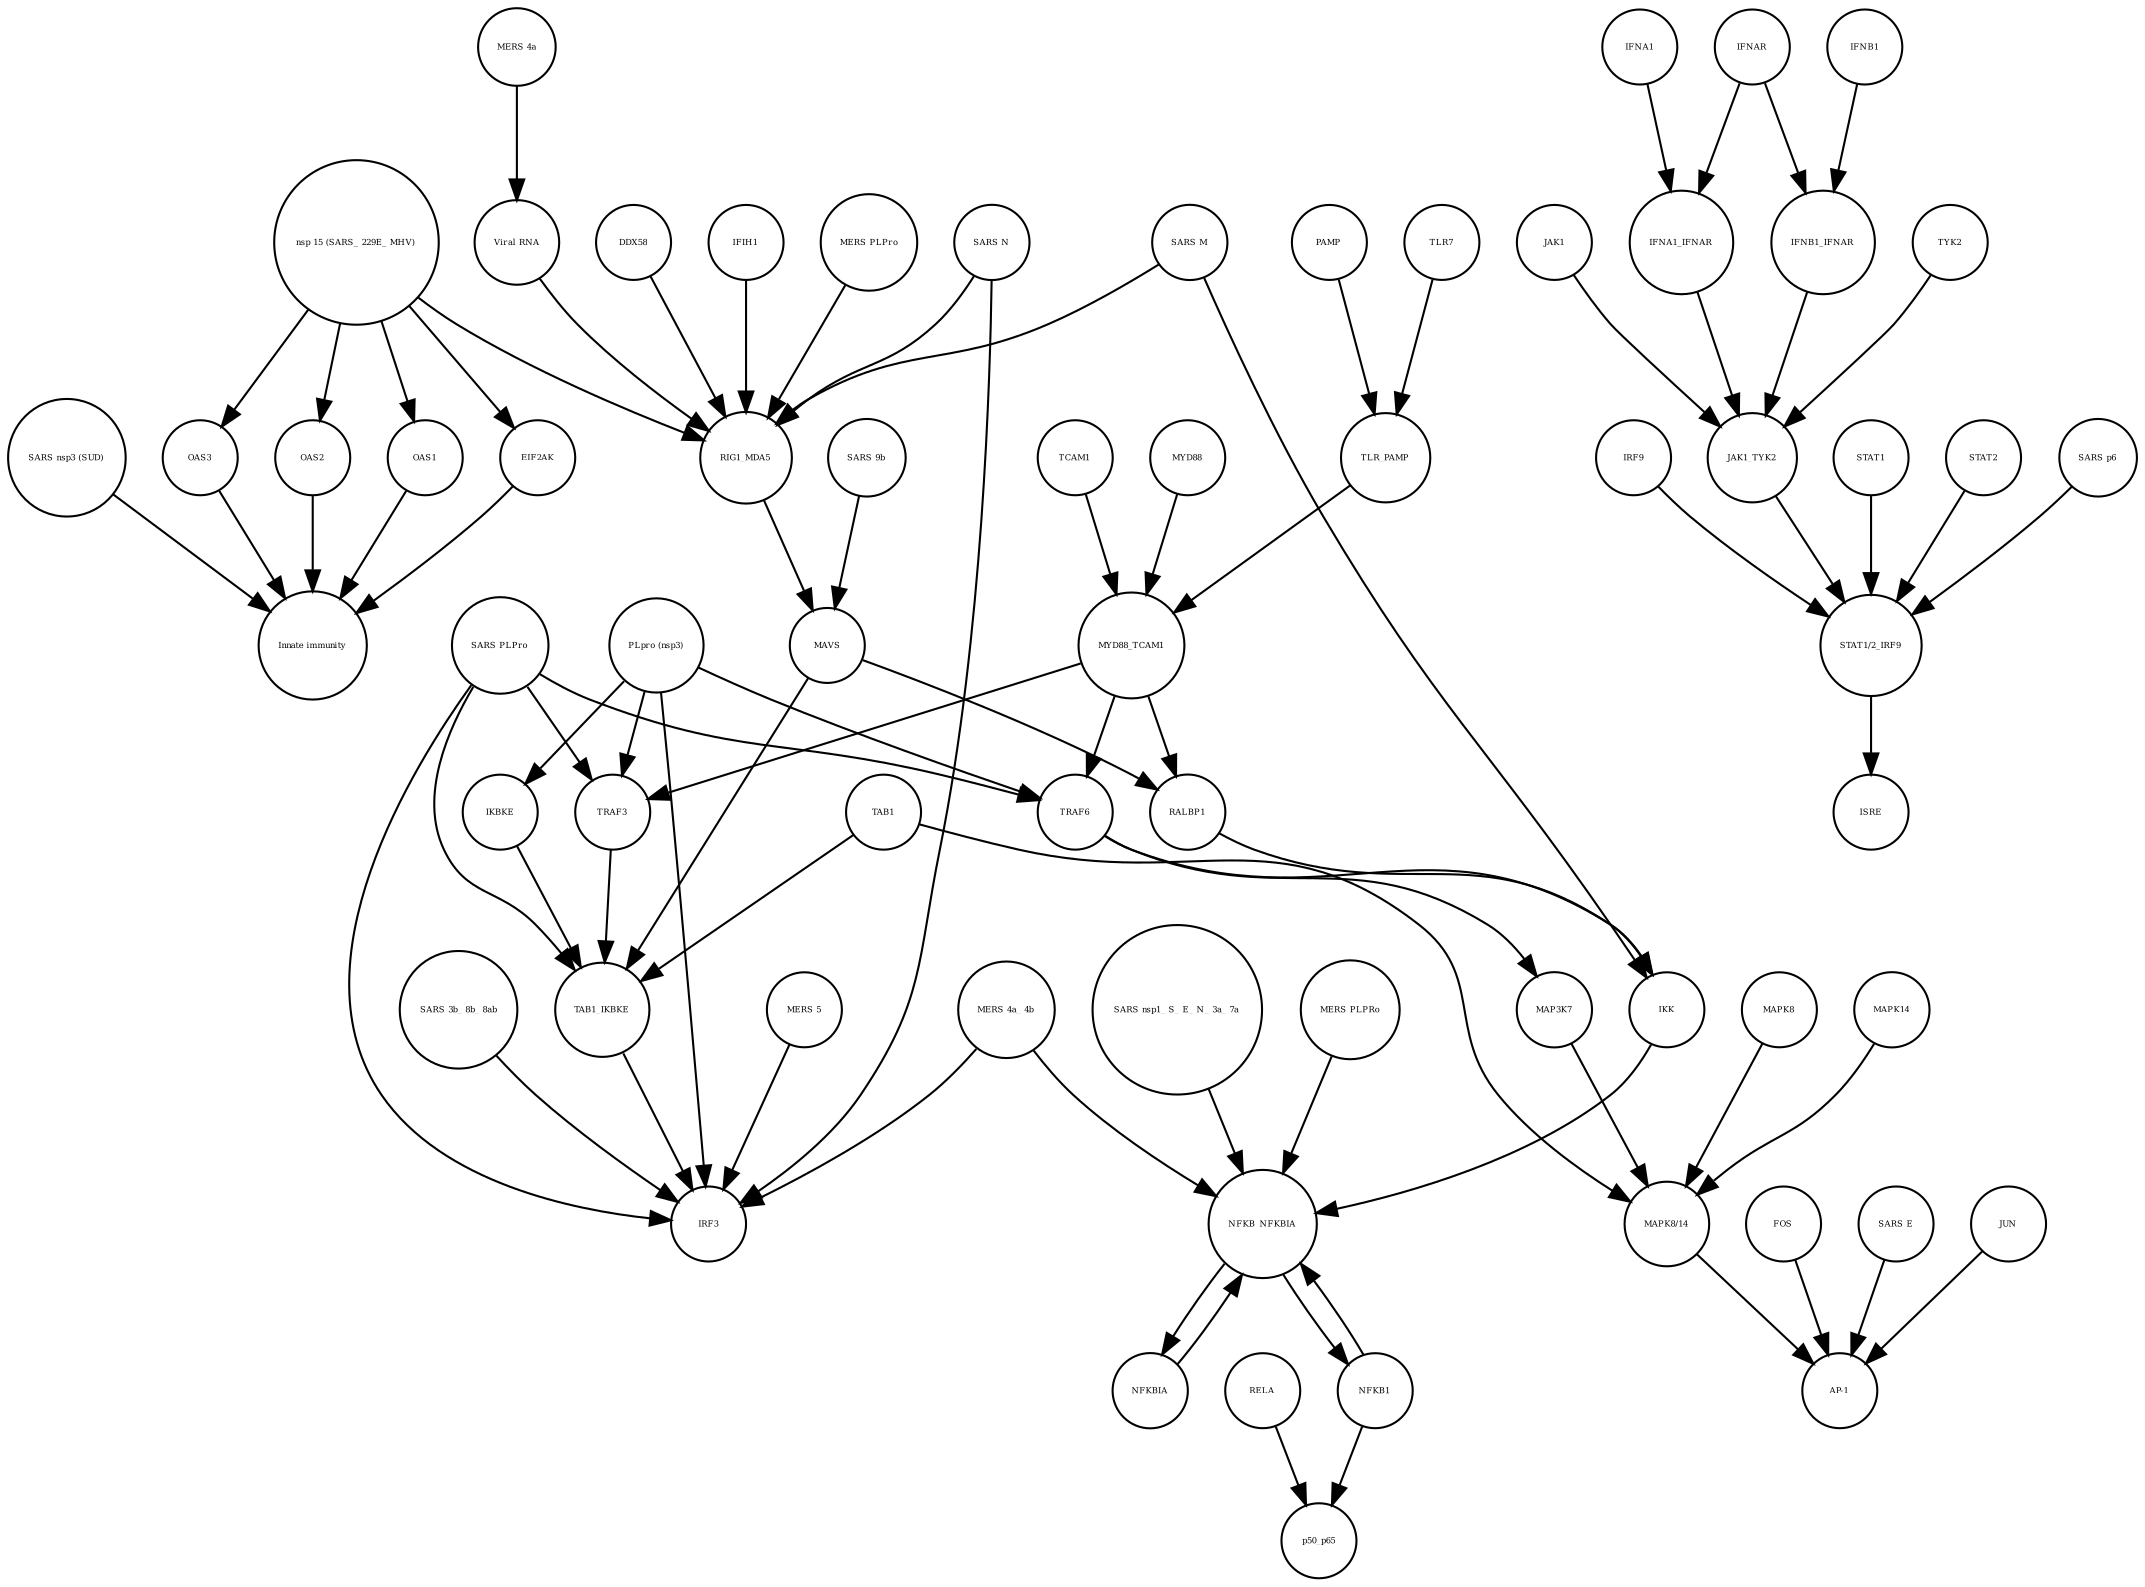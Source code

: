 strict digraph  {
OAS3 [annotation=urn_miriam_pubmed_31226023, bipartite=0, cls=macromolecule, fontsize=4, label=OAS3, shape=circle];
"Innate immunity" [annotation=urn_miriam_pubmed_31226023, bipartite=0, cls=phenotype, fontsize=4, label="Innate immunity", shape=circle];
OAS2 [annotation=urn_miriam_pubmed_31226023, bipartite=0, cls=macromolecule, fontsize=4, label=OAS2, shape=circle];
OAS1 [annotation=urn_miriam_pubmed_31226023, bipartite=0, cls=macromolecule, fontsize=4, label=OAS1, shape=circle];
EIF2AK [annotation=urn_miriam_pubmed_31226023, bipartite=0, cls=macromolecule, fontsize=4, label=EIF2AK, shape=circle];
"SARS nsp3 (SUD)" [annotation=urn_miriam_pubmed_31226023, bipartite=0, cls=macromolecule, fontsize=4, label="SARS nsp3 (SUD)", shape=circle];
IRF9 [annotation=urn_miriam_pubmed_31226023, bipartite=0, cls=macromolecule, fontsize=4, label=IRF9, shape=circle];
"STAT1/2_IRF9" [annotation=urn_miriam_pubmed_31226023, bipartite=0, cls=complex, fontsize=4, label="STAT1/2_IRF9", shape=circle];
TAB1 [annotation="", bipartite=0, cls=macromolecule, fontsize=4, label=TAB1, shape=circle];
TRAF6 [annotation="", bipartite=0, cls=macromolecule, fontsize=4, label=TRAF6, shape=circle];
NFKB_NFKBIA [annotation="", bipartite=0, cls=complex, fontsize=4, label=NFKB_NFKBIA, shape=circle];
TLR7 [annotation="", bipartite=0, cls=macromolecule, fontsize=4, label=TLR7, shape=circle];
"MAPK8/14" [annotation="", bipartite=0, cls=complex, fontsize=4, label="MAPK8/14", shape=circle];
JAK1_TYK2 [annotation=urn_miriam_pubmed_31226023, bipartite=0, cls=complex, fontsize=4, label=JAK1_TYK2, shape=circle];
IFNA1 [annotation="urn_miriam_pubmed_17911435|urn_miriam_pubmed_24362405", bipartite=0, cls=macromolecule, fontsize=4, label=IFNA1, shape=circle];
FOS [annotation="", bipartite=0, cls=macromolecule, fontsize=4, label=FOS, shape=circle];
"MERS PLPro" [annotation="", bipartite=0, cls=macromolecule, fontsize=4, label="MERS PLPro", shape=circle];
TLR_PAMP [annotation="", bipartite=0, cls=complex, fontsize=4, label=TLR_PAMP, shape=circle];
"Viral RNA" [annotation="", bipartite=0, cls="simple chemical", fontsize=4, label="Viral RNA", shape=circle];
"MERS 4a" [annotation="", bipartite=0, cls=macromolecule, fontsize=4, label="MERS 4a", shape=circle];
MAPK14 [annotation="", bipartite=0, cls=macromolecule, fontsize=4, label=MAPK14, shape=circle];
"MERS 5" [annotation="", bipartite=0, cls=macromolecule, fontsize=4, label="MERS 5", shape=circle];
DDX58 [annotation="", bipartite=0, cls=macromolecule, fontsize=4, label=DDX58, shape=circle];
"SARS E" [annotation=urn_miriam_pubmed_31226023, bipartite=0, cls=macromolecule, fontsize=4, label="SARS E", shape=circle];
TAB1_IKBKE [annotation="", bipartite=0, cls=complex, fontsize=4, label=TAB1_IKBKE, shape=circle];
JAK1 [annotation=urn_miriam_pubmed_31226023, bipartite=0, cls=macromolecule, fontsize=4, label=JAK1, shape=circle];
"SARS 9b" [annotation=urn_miriam_pubmed_31226023, bipartite=0, cls=macromolecule, fontsize=4, label="SARS 9b", shape=circle];
IFNAR [annotation=urn_miriam_pubmed_31226023, bipartite=0, cls=complex, fontsize=4, label=IFNAR, shape=circle];
STAT1 [annotation=urn_miriam_pubmed_31226023, bipartite=0, cls=macromolecule, fontsize=4, label=STAT1, shape=circle];
NFKBIA [annotation="", bipartite=0, cls=macromolecule, fontsize=4, label=NFKBIA, shape=circle];
MAVS [annotation="", bipartite=0, cls=macromolecule, fontsize=4, label=MAVS, shape=circle];
MAPK8 [annotation="", bipartite=0, cls=macromolecule, fontsize=4, label=MAPK8, shape=circle];
MAP3K7 [annotation="", bipartite=0, cls=macromolecule, fontsize=4, label=MAP3K7, shape=circle];
IFNB1 [annotation=urn_miriam_pubmed_24362405, bipartite=0, cls=macromolecule, fontsize=4, label=IFNB1, shape=circle];
STAT2 [annotation=urn_miriam_pubmed_31226023, bipartite=0, cls=macromolecule, fontsize=4, label=STAT2, shape=circle];
IKBKE [annotation="", bipartite=0, cls=macromolecule, fontsize=4, label=IKBKE, shape=circle];
"SARS nsp1_ S_ E_ N_ 3a_ 7a" [annotation=urn_miriam_pubmed_31226023, bipartite=0, cls=macromolecule, fontsize=4, label="SARS nsp1_ S_ E_ N_ 3a_ 7a", shape=circle];
PAMP [annotation="", bipartite=0, cls="simple chemical", fontsize=4, label=PAMP, shape=circle];
RIG1_MDA5 [annotation="", bipartite=0, cls=complex, fontsize=4, label=RIG1_MDA5, shape=circle];
"MERS 4a_ 4b" [annotation="", bipartite=0, cls=macromolecule, fontsize=4, label="MERS 4a_ 4b", shape=circle];
IKK [annotation="", bipartite=0, cls=complex, fontsize=4, label=IKK, shape=circle];
"SARS 3b_ 8b_ 8ab" [annotation=urn_miriam_pubmed_31226023, bipartite=0, cls=macromolecule, fontsize=4, label="SARS 3b_ 8b_ 8ab", shape=circle];
MYD88 [annotation=urn_miriam_pubmed_31226023, bipartite=0, cls=macromolecule, fontsize=4, label=MYD88, shape=circle];
"nsp 15 (SARS_ 229E_ MHV)" [annotation=urn_miriam_pubmed_31226023, bipartite=0, cls=macromolecule, fontsize=4, label="nsp 15 (SARS_ 229E_ MHV)", shape=circle];
ISRE [annotation=urn_miriam_pubmed_31226023, bipartite=0, cls=complex, fontsize=4, label=ISRE, shape=circle];
TCAM1 [annotation="", bipartite=0, cls=macromolecule, fontsize=4, label=TCAM1, shape=circle];
"AP-1" [annotation="", bipartite=0, cls=complex, fontsize=4, label="AP-1", shape=circle];
IFIH1 [annotation="", bipartite=0, cls=macromolecule, fontsize=4, label=IFIH1, shape=circle];
RELA [annotation="", bipartite=0, cls=macromolecule, fontsize=4, label=RELA, shape=circle];
TRAF3 [annotation="", bipartite=0, cls=macromolecule, fontsize=4, label=TRAF3, shape=circle];
"SARS M" [annotation=urn_miriam_pubmed_31226023, bipartite=0, cls=macromolecule, fontsize=4, label="SARS M", shape=circle];
IFNA1_IFNAR [annotation=urn_miriam_pubmed_31226023, bipartite=0, cls=complex, fontsize=4, label=IFNA1_IFNAR, shape=circle];
RALBP1 [annotation="", bipartite=0, cls=macromolecule, fontsize=4, label=RALBP1, shape=circle];
"SARS N" [annotation="", bipartite=0, cls=macromolecule, fontsize=4, label="SARS N", shape=circle];
p50_p65 [annotation="", bipartite=0, cls=complex, fontsize=4, label=p50_p65, shape=circle];
"PLpro (nsp3)" [annotation="", bipartite=0, cls=macromolecule, fontsize=4, label="PLpro (nsp3)", shape=circle];
IFNB1_IFNAR [annotation=urn_miriam_pubmed_31226023, bipartite=0, cls=complex, fontsize=4, label=IFNB1_IFNAR, shape=circle];
"MERS PLPRo" [annotation="", bipartite=0, cls=macromolecule, fontsize=4, label="MERS PLPRo", shape=circle];
MYD88_TCAM1 [annotation="", bipartite=0, cls=complex, fontsize=4, label=MYD88_TCAM1, shape=circle];
JUN [annotation="", bipartite=0, cls=macromolecule, fontsize=4, label=JUN, shape=circle];
"SARS p6" [annotation=urn_miriam_pubmed_31226023, bipartite=0, cls=macromolecule, fontsize=4, label="SARS p6", shape=circle];
TYK2 [annotation=urn_miriam_pubmed_31226023, bipartite=0, cls=macromolecule, fontsize=4, label=TYK2, shape=circle];
NFKB1 [annotation="", bipartite=0, cls=macromolecule, fontsize=4, label=NFKB1, shape=circle];
"SARS PLPro" [annotation=urn_miriam_pubmed_31226023, bipartite=0, cls=macromolecule, fontsize=4, label="SARS PLPro", shape=circle];
IRF3 [annotation="", bipartite=0, cls=macromolecule, fontsize=4, label=IRF3, shape=circle];
OAS3 -> "Innate immunity"  [annotation="", interaction_type=stimulation];
OAS2 -> "Innate immunity"  [annotation="", interaction_type=stimulation];
OAS1 -> "Innate immunity"  [annotation="", interaction_type=stimulation];
EIF2AK -> "Innate immunity"  [annotation="", interaction_type=stimulation];
"SARS nsp3 (SUD)" -> "Innate immunity"  [annotation="", interaction_type=inhibition];
IRF9 -> "STAT1/2_IRF9"  [annotation="", interaction_type=production];
"STAT1/2_IRF9" -> ISRE  [annotation="", interaction_type=production];
TAB1 -> "MAPK8/14"  [annotation="", interaction_type=catalysis];
TAB1 -> TAB1_IKBKE  [annotation="", interaction_type=production];
TRAF6 -> IKK  [annotation="", interaction_type=catalysis];
TRAF6 -> MAP3K7  [annotation="", interaction_type=catalysis];
NFKB_NFKBIA -> NFKB1  [annotation="", interaction_type=production];
NFKB_NFKBIA -> NFKBIA  [annotation="", interaction_type=production];
TLR7 -> TLR_PAMP  [annotation="", interaction_type=production];
"MAPK8/14" -> "AP-1"  [annotation="", interaction_type=catalysis];
JAK1_TYK2 -> "STAT1/2_IRF9"  [annotation=urn_miriam_pubmed_31226023, interaction_type=catalysis];
IFNA1 -> IFNA1_IFNAR  [annotation="", interaction_type=production];
FOS -> "AP-1"  [annotation="", interaction_type=production];
"MERS PLPro" -> RIG1_MDA5  [annotation="", interaction_type=inhibition];
TLR_PAMP -> MYD88_TCAM1  [annotation="", interaction_type=catalysis];
"Viral RNA" -> RIG1_MDA5  [annotation="", interaction_type=catalysis];
"MERS 4a" -> "Viral RNA"  [annotation="", interaction_type=inhibition];
MAPK14 -> "MAPK8/14"  [annotation="", interaction_type=production];
"MERS 5" -> IRF3  [annotation="", interaction_type=inhibition];
DDX58 -> RIG1_MDA5  [annotation="", interaction_type=production];
"SARS E" -> "AP-1"  [annotation="", interaction_type=catalysis];
TAB1_IKBKE -> IRF3  [annotation="", interaction_type=catalysis];
JAK1 -> JAK1_TYK2  [annotation="", interaction_type=production];
"SARS 9b" -> MAVS  [annotation="", interaction_type=inhibition];
IFNAR -> IFNB1_IFNAR  [annotation="", interaction_type=production];
IFNAR -> IFNA1_IFNAR  [annotation="", interaction_type=production];
STAT1 -> "STAT1/2_IRF9"  [annotation="", interaction_type=production];
NFKBIA -> NFKB_NFKBIA  [annotation="", interaction_type=production];
MAVS -> TAB1_IKBKE  [annotation="", interaction_type=catalysis];
MAVS -> RALBP1  [annotation="", interaction_type=catalysis];
MAPK8 -> "MAPK8/14"  [annotation="", interaction_type=production];
MAP3K7 -> "MAPK8/14"  [annotation="", interaction_type=catalysis];
IFNB1 -> IFNB1_IFNAR  [annotation="", interaction_type=production];
STAT2 -> "STAT1/2_IRF9"  [annotation="", interaction_type=production];
IKBKE -> TAB1_IKBKE  [annotation="", interaction_type=production];
"SARS nsp1_ S_ E_ N_ 3a_ 7a" -> NFKB_NFKBIA  [annotation="", interaction_type=catalysis];
PAMP -> TLR_PAMP  [annotation="", interaction_type=production];
RIG1_MDA5 -> MAVS  [annotation="", interaction_type=catalysis];
"MERS 4a_ 4b" -> NFKB_NFKBIA  [annotation="", interaction_type=inhibition];
"MERS 4a_ 4b" -> IRF3  [annotation="", interaction_type=inhibition];
IKK -> NFKB_NFKBIA  [annotation="", interaction_type=inhibition];
"SARS 3b_ 8b_ 8ab" -> IRF3  [annotation="", interaction_type=inhibition];
MYD88 -> MYD88_TCAM1  [annotation="", interaction_type=production];
"nsp 15 (SARS_ 229E_ MHV)" -> RIG1_MDA5  [annotation="", interaction_type=inhibition];
"nsp 15 (SARS_ 229E_ MHV)" -> OAS3  [annotation="", interaction_type=inhibition];
"nsp 15 (SARS_ 229E_ MHV)" -> OAS2  [annotation="", interaction_type=inhibition];
"nsp 15 (SARS_ 229E_ MHV)" -> OAS1  [annotation="", interaction_type=inhibition];
"nsp 15 (SARS_ 229E_ MHV)" -> EIF2AK  [annotation="", interaction_type=inhibition];
TCAM1 -> MYD88_TCAM1  [annotation="", interaction_type=production];
IFIH1 -> RIG1_MDA5  [annotation="", interaction_type=production];
RELA -> p50_p65  [annotation="", interaction_type=production];
TRAF3 -> TAB1_IKBKE  [annotation="", interaction_type=catalysis];
"SARS M" -> RIG1_MDA5  [annotation="", interaction_type=inhibition];
"SARS M" -> IKK  [annotation="", interaction_type=inhibition];
IFNA1_IFNAR -> JAK1_TYK2  [annotation=urn_miriam_pubmed_31226023, interaction_type=catalysis];
RALBP1 -> IKK  [annotation="", interaction_type=catalysis];
"SARS N" -> RIG1_MDA5  [annotation="", interaction_type=inhibition];
"SARS N" -> IRF3  [annotation="", interaction_type=inhibition];
"PLpro (nsp3)" -> TRAF6  [annotation=urn_miriam_pubmed_31226023, interaction_type=inhibition];
"PLpro (nsp3)" -> TRAF3  [annotation="", interaction_type=inhibition];
"PLpro (nsp3)" -> IKBKE  [annotation="", interaction_type=inhibition];
"PLpro (nsp3)" -> IRF3  [annotation="", interaction_type=inhibition];
IFNB1_IFNAR -> JAK1_TYK2  [annotation=urn_miriam_pubmed_31226023, interaction_type=catalysis];
"MERS PLPRo" -> NFKB_NFKBIA  [annotation="", interaction_type=inhibition];
MYD88_TCAM1 -> TRAF6  [annotation=urn_miriam_pubmed_31226023, interaction_type=catalysis];
MYD88_TCAM1 -> TRAF3  [annotation="", interaction_type=catalysis];
MYD88_TCAM1 -> RALBP1  [annotation="", interaction_type=catalysis];
JUN -> "AP-1"  [annotation="", interaction_type=production];
"SARS p6" -> "STAT1/2_IRF9"  [annotation=urn_miriam_pubmed_31226023, interaction_type=inhibition];
TYK2 -> JAK1_TYK2  [annotation="", interaction_type=production];
NFKB1 -> NFKB_NFKBIA  [annotation="", interaction_type=production];
NFKB1 -> p50_p65  [annotation="", interaction_type=production];
"SARS PLPro" -> TRAF6  [annotation=urn_miriam_pubmed_31226023, interaction_type=inhibition];
"SARS PLPro" -> TRAF3  [annotation="", interaction_type=inhibition];
"SARS PLPro" -> IRF3  [annotation="", interaction_type=inhibition];
"SARS PLPro" -> TAB1_IKBKE  [annotation="", interaction_type=inhibition];
}
